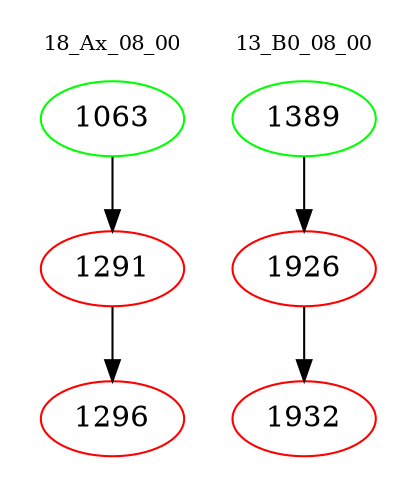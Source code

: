 digraph{
subgraph cluster_0 {
color = white
label = "18_Ax_08_00";
fontsize=10;
T0_1063 [label="1063", color="green"]
T0_1063 -> T0_1291 [color="black"]
T0_1291 [label="1291", color="red"]
T0_1291 -> T0_1296 [color="black"]
T0_1296 [label="1296", color="red"]
}
subgraph cluster_1 {
color = white
label = "13_B0_08_00";
fontsize=10;
T1_1389 [label="1389", color="green"]
T1_1389 -> T1_1926 [color="black"]
T1_1926 [label="1926", color="red"]
T1_1926 -> T1_1932 [color="black"]
T1_1932 [label="1932", color="red"]
}
}
